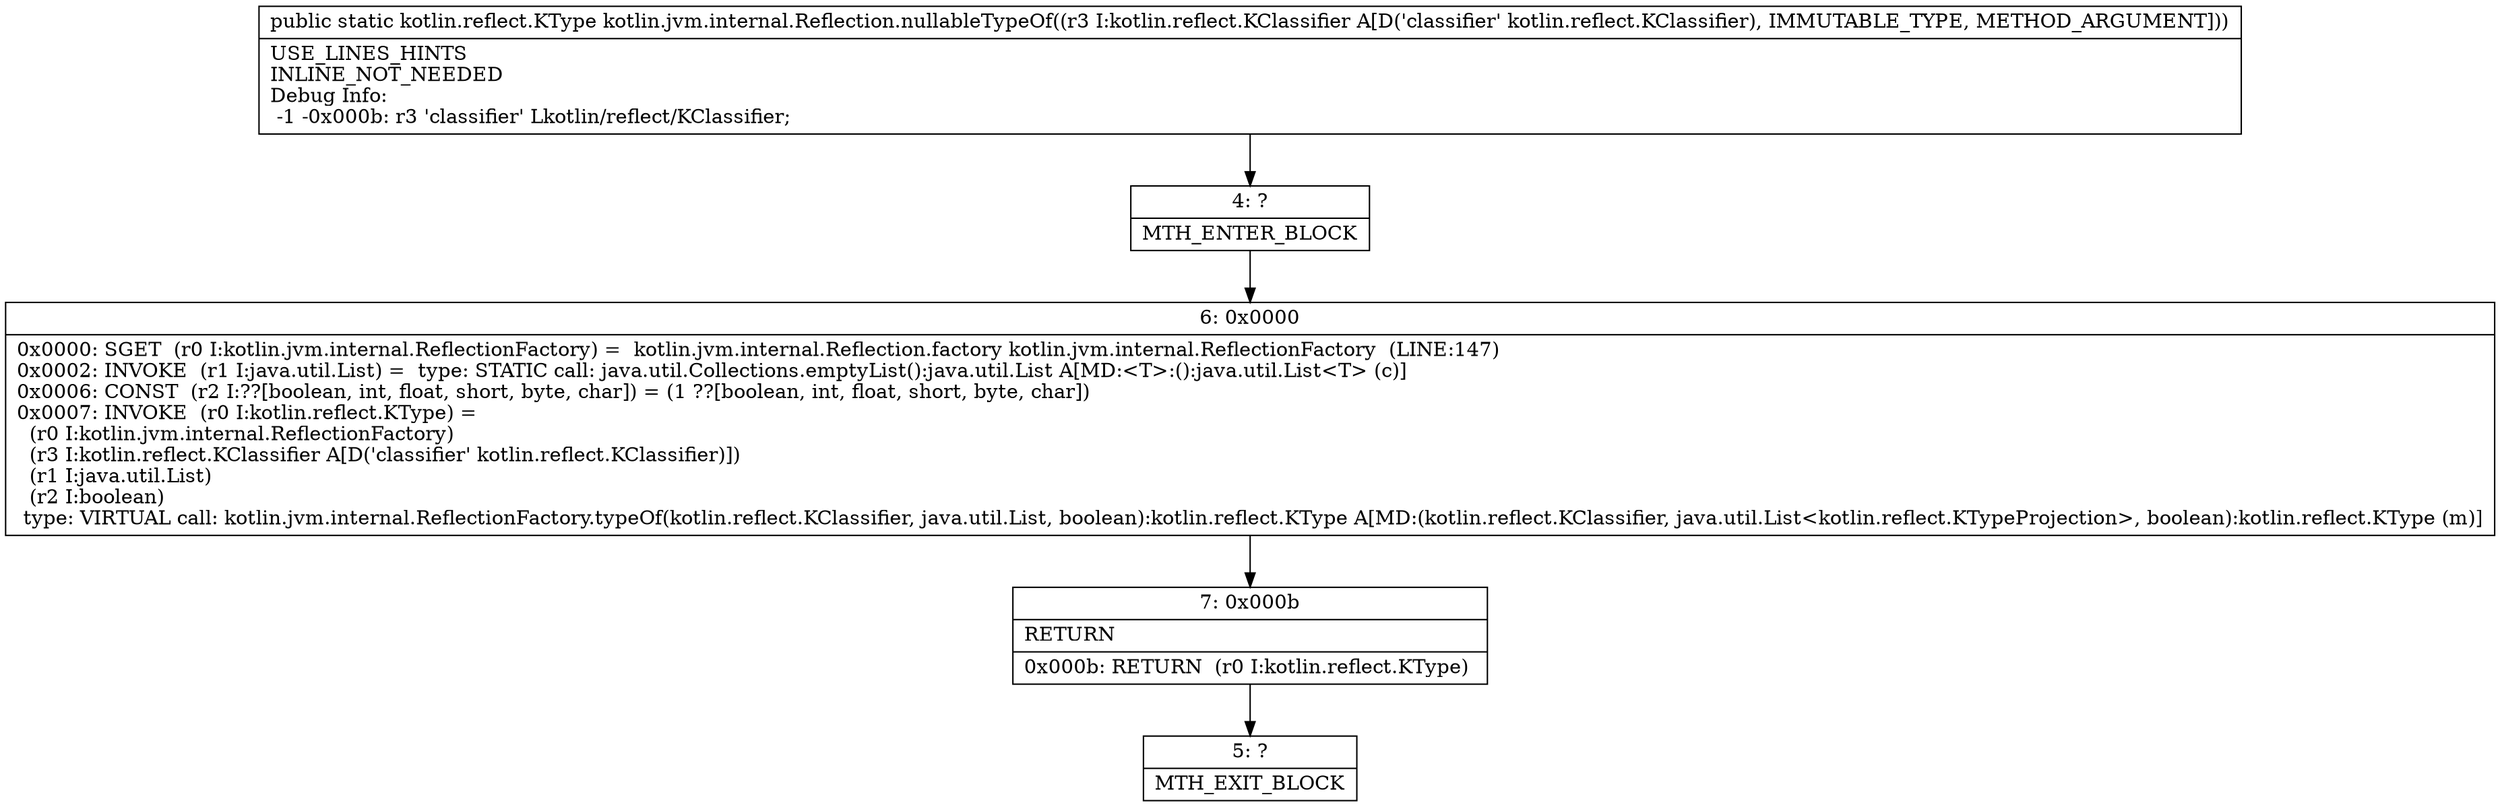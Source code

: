 digraph "CFG forkotlin.jvm.internal.Reflection.nullableTypeOf(Lkotlin\/reflect\/KClassifier;)Lkotlin\/reflect\/KType;" {
Node_4 [shape=record,label="{4\:\ ?|MTH_ENTER_BLOCK\l}"];
Node_6 [shape=record,label="{6\:\ 0x0000|0x0000: SGET  (r0 I:kotlin.jvm.internal.ReflectionFactory) =  kotlin.jvm.internal.Reflection.factory kotlin.jvm.internal.ReflectionFactory  (LINE:147)\l0x0002: INVOKE  (r1 I:java.util.List) =  type: STATIC call: java.util.Collections.emptyList():java.util.List A[MD:\<T\>:():java.util.List\<T\> (c)]\l0x0006: CONST  (r2 I:??[boolean, int, float, short, byte, char]) = (1 ??[boolean, int, float, short, byte, char]) \l0x0007: INVOKE  (r0 I:kotlin.reflect.KType) = \l  (r0 I:kotlin.jvm.internal.ReflectionFactory)\l  (r3 I:kotlin.reflect.KClassifier A[D('classifier' kotlin.reflect.KClassifier)])\l  (r1 I:java.util.List)\l  (r2 I:boolean)\l type: VIRTUAL call: kotlin.jvm.internal.ReflectionFactory.typeOf(kotlin.reflect.KClassifier, java.util.List, boolean):kotlin.reflect.KType A[MD:(kotlin.reflect.KClassifier, java.util.List\<kotlin.reflect.KTypeProjection\>, boolean):kotlin.reflect.KType (m)]\l}"];
Node_7 [shape=record,label="{7\:\ 0x000b|RETURN\l|0x000b: RETURN  (r0 I:kotlin.reflect.KType) \l}"];
Node_5 [shape=record,label="{5\:\ ?|MTH_EXIT_BLOCK\l}"];
MethodNode[shape=record,label="{public static kotlin.reflect.KType kotlin.jvm.internal.Reflection.nullableTypeOf((r3 I:kotlin.reflect.KClassifier A[D('classifier' kotlin.reflect.KClassifier), IMMUTABLE_TYPE, METHOD_ARGUMENT]))  | USE_LINES_HINTS\lINLINE_NOT_NEEDED\lDebug Info:\l  \-1 \-0x000b: r3 'classifier' Lkotlin\/reflect\/KClassifier;\l}"];
MethodNode -> Node_4;Node_4 -> Node_6;
Node_6 -> Node_7;
Node_7 -> Node_5;
}

